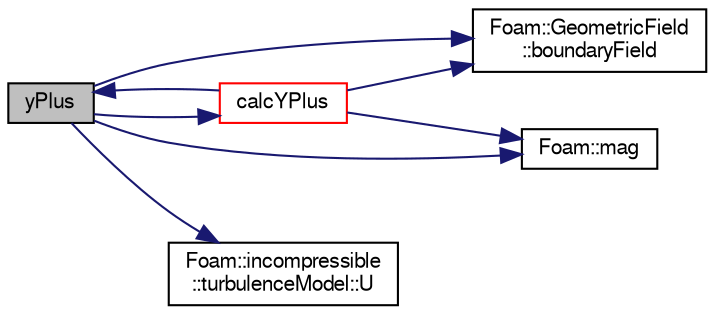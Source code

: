 digraph "yPlus"
{
  bgcolor="transparent";
  edge [fontname="FreeSans",fontsize="10",labelfontname="FreeSans",labelfontsize="10"];
  node [fontname="FreeSans",fontsize="10",shape=record];
  rankdir="LR";
  Node1143 [label="yPlus",height=0.2,width=0.4,color="black", fillcolor="grey75", style="filled", fontcolor="black"];
  Node1143 -> Node1144 [color="midnightblue",fontsize="10",style="solid",fontname="FreeSans"];
  Node1144 [label="Foam::GeometricField\l::boundaryField",height=0.2,width=0.4,color="black",URL="$a22434.html#a3c6c1a789b48ea0c5e8bff64f9c14f2d",tooltip="Return reference to GeometricBoundaryField. "];
  Node1143 -> Node1145 [color="midnightblue",fontsize="10",style="solid",fontname="FreeSans"];
  Node1145 [label="calcYPlus",height=0.2,width=0.4,color="red",URL="$a31002.html#ad8e694d783badd5959d78884358ffb9f",tooltip="Calculate yPLus. "];
  Node1145 -> Node1144 [color="midnightblue",fontsize="10",style="solid",fontname="FreeSans"];
  Node1145 -> Node1147 [color="midnightblue",fontsize="10",style="solid",fontname="FreeSans"];
  Node1147 [label="Foam::mag",height=0.2,width=0.4,color="black",URL="$a21124.html#a929da2a3fdcf3dacbbe0487d3a330dae"];
  Node1145 -> Node1143 [color="midnightblue",fontsize="10",style="solid",fontname="FreeSans"];
  Node1143 -> Node1147 [color="midnightblue",fontsize="10",style="solid",fontname="FreeSans"];
  Node1143 -> Node1510 [color="midnightblue",fontsize="10",style="solid",fontname="FreeSans"];
  Node1510 [label="Foam::incompressible\l::turbulenceModel::U",height=0.2,width=0.4,color="black",URL="$a31102.html#a536d168d7b335fe81f506f232b5b4872",tooltip="Access function to velocity field. "];
}
